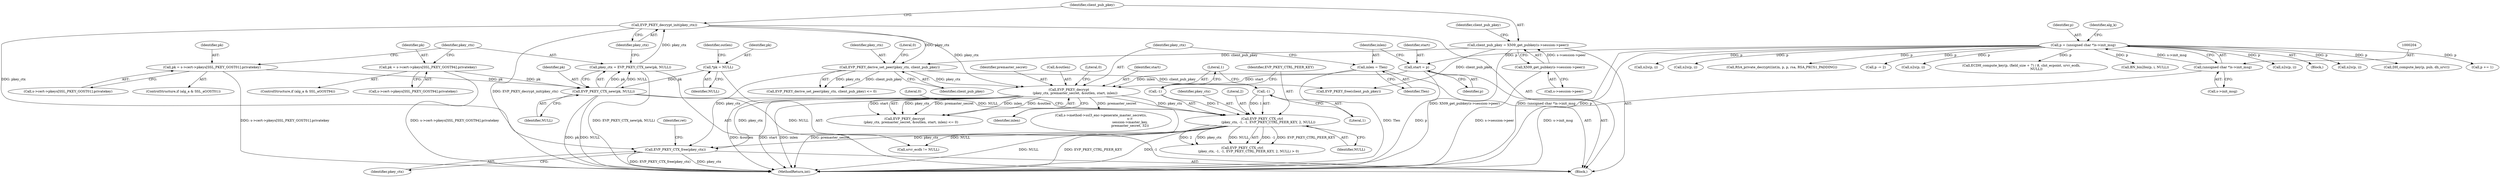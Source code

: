 digraph "0_openssl_3c66a669dfc7b3792f7af0758ea26fe8502ce70c@API" {
"1002117" [label="(Call,EVP_PKEY_CTX_free(pkey_ctx))"];
"1002007" [label="(Call,EVP_PKEY_decrypt_init(pkey_ctx))"];
"1002002" [label="(Call,pkey_ctx = EVP_PKEY_CTX_new(pk, NULL))"];
"1002004" [label="(Call,EVP_PKEY_CTX_new(pk, NULL))"];
"1001991" [label="(Call,pk = s->cert->pkeys[SSL_PKEY_GOST01].privatekey)"];
"1001946" [label="(Call,*pk = NULL)"];
"1001975" [label="(Call,pk = s->cert->pkeys[SSL_PKEY_GOST94].privatekey)"];
"1002097" [label="(Call,EVP_PKEY_CTX_ctrl\n            (pkey_ctx, -1, -1, EVP_PKEY_CTRL_PEER_KEY, 2, NULL))"];
"1002063" [label="(Call,EVP_PKEY_decrypt\n            (pkey_ctx, premaster_secret, &outlen, start, inlen))"];
"1002022" [label="(Call,EVP_PKEY_derive_set_peer(pkey_ctx, client_pub_pkey))"];
"1002009" [label="(Call,client_pub_pkey = X509_get_pubkey(s->session->peer))"];
"1002011" [label="(Call,X509_get_pubkey(s->session->peer))"];
"1002055" [label="(Call,start = p)"];
"1000201" [label="(Call,p = (unsigned char *)s->init_msg)"];
"1000203" [label="(Call,(unsigned char *)s->init_msg)"];
"1002058" [label="(Call,inlen = Tlen)"];
"1002099" [label="(Call,-1)"];
"1002101" [label="(Call,-1)"];
"1000847" [label="(Call,n2s(p, i))"];
"1000143" [label="(Block,)"];
"1002010" [label="(Identifier,client_pub_pkey)"];
"1002103" [label="(Identifier,EVP_PKEY_CTRL_PEER_KEY)"];
"1002117" [label="(Call,EVP_PKEY_CTX_free(pkey_ctx))"];
"1002120" [label="(Identifier,ret)"];
"1001948" [label="(Identifier,NULL)"];
"1002104" [label="(Literal,2)"];
"1001566" [label="(Call,n2s(p, i))"];
"1002007" [label="(Call,EVP_PKEY_decrypt_init(pkey_ctx))"];
"1000205" [label="(Call,s->init_msg)"];
"1002062" [label="(Call,EVP_PKEY_decrypt\n            (pkey_ctx, premaster_secret, &outlen, start, inlen) <= 0)"];
"1002070" [label="(Literal,0)"];
"1002096" [label="(Call,EVP_PKEY_CTX_ctrl\n            (pkey_ctx, -1, -1, EVP_PKEY_CTRL_PEER_KEY, 2, NULL) > 0)"];
"1001993" [label="(Call,s->cert->pkeys[SSL_PKEY_GOST01].privatekey)"];
"1002106" [label="(Literal,0)"];
"1002057" [label="(Identifier,p)"];
"1000740" [label="(Call,DH_compute_key(p, pub, dh_srvr))"];
"1002060" [label="(Identifier,Tlen)"];
"1002115" [label="(Call,EVP_PKEY_free(client_pub_pkey))"];
"1002003" [label="(Identifier,pkey_ctx)"];
"1002101" [label="(Call,-1)"];
"1002023" [label="(Identifier,pkey_ctx)"];
"1002006" [label="(Identifier,NULL)"];
"1002147" [label="(Call,srvr_ecdh != NULL)"];
"1002069" [label="(Identifier,inlen)"];
"1002018" [label="(Identifier,client_pub_pkey)"];
"1002068" [label="(Identifier,start)"];
"1002066" [label="(Call,&outlen)"];
"1001975" [label="(Call,pk = s->cert->pkeys[SSL_PKEY_GOST94].privatekey)"];
"1002063" [label="(Call,EVP_PKEY_decrypt\n            (pkey_ctx, premaster_secret, &outlen, start, inlen))"];
"1002025" [label="(Literal,0)"];
"1002056" [label="(Identifier,start)"];
"1001423" [label="(Call,p += 1)"];
"1002021" [label="(Call,EVP_PKEY_derive_set_peer(pkey_ctx, client_pub_pkey) <= 0)"];
"1000532" [label="(Call,n2s(p, i))"];
"1002008" [label="(Identifier,pkey_ctx)"];
"1001987" [label="(ControlStructure,if (alg_a & SSL_aGOST01))"];
"1002098" [label="(Identifier,pkey_ctx)"];
"1002064" [label="(Identifier,pkey_ctx)"];
"1002118" [label="(Identifier,pkey_ctx)"];
"1000203" [label="(Call,(unsigned char *)s->init_msg)"];
"1001801" [label="(Call,n2s(p, i))"];
"1000385" [label="(Call,RSA_private_decrypt((int)n, p, p, rsa, RSA_PKCS1_PADDING))"];
"1000575" [label="(Call,p -= 2)"];
"1002102" [label="(Literal,1)"];
"1001991" [label="(Call,pk = s->cert->pkeys[SSL_PKEY_GOST01].privatekey)"];
"1002012" [label="(Call,s->session->peer)"];
"1002162" [label="(MethodReturn,int)"];
"1002100" [label="(Literal,1)"];
"1002065" [label="(Identifier,premaster_secret)"];
"1000209" [label="(Identifier,alg_k)"];
"1002005" [label="(Identifier,pk)"];
"1002058" [label="(Call,inlen = Tlen)"];
"1002099" [label="(Call,-1)"];
"1002022" [label="(Call,EVP_PKEY_derive_set_peer(pkey_ctx, client_pub_pkey))"];
"1001977" [label="(Call,s->cert->pkeys[SSL_PKEY_GOST94].privatekey)"];
"1002002" [label="(Call,pkey_ctx = EVP_PKEY_CTX_new(pk, NULL))"];
"1002004" [label="(Call,EVP_PKEY_CTX_new(pk, NULL))"];
"1002105" [label="(Identifier,NULL)"];
"1001947" [label="(Identifier,pk)"];
"1001953" [label="(Identifier,outlen)"];
"1001946" [label="(Call,*pk = NULL)"];
"1001976" [label="(Identifier,pk)"];
"1002009" [label="(Call,client_pub_pkey = X509_get_pubkey(s->session->peer))"];
"1000330" [label="(Call,n2s(p, i))"];
"1002055" [label="(Call,start = p)"];
"1001475" [label="(Call,ECDH_compute_key(p, (field_size + 7) / 8, clnt_ecpoint, srvr_ecdh,\n                             NULL))"];
"1000202" [label="(Identifier,p)"];
"1000725" [label="(Call,BN_bin2bn(p, i, NULL))"];
"1002082" [label="(Call,s->method->ssl3_enc->generate_master_secret(s,\n                                                        s->\n                                                        session->master_key,\n                                                        premaster_secret, 32))"];
"1002059" [label="(Identifier,inlen)"];
"1002011" [label="(Call,X509_get_pubkey(s->session->peer))"];
"1000201" [label="(Call,p = (unsigned char *)s->init_msg)"];
"1001935" [label="(Block,)"];
"1001992" [label="(Identifier,pk)"];
"1001971" [label="(ControlStructure,if (alg_a & SSL_aGOST94))"];
"1002024" [label="(Identifier,client_pub_pkey)"];
"1002097" [label="(Call,EVP_PKEY_CTX_ctrl\n            (pkey_ctx, -1, -1, EVP_PKEY_CTRL_PEER_KEY, 2, NULL))"];
"1002117" -> "1001935"  [label="AST: "];
"1002117" -> "1002118"  [label="CFG: "];
"1002118" -> "1002117"  [label="AST: "];
"1002120" -> "1002117"  [label="CFG: "];
"1002117" -> "1002162"  [label="DDG: pkey_ctx"];
"1002117" -> "1002162"  [label="DDG: EVP_PKEY_CTX_free(pkey_ctx)"];
"1002007" -> "1002117"  [label="DDG: pkey_ctx"];
"1002097" -> "1002117"  [label="DDG: pkey_ctx"];
"1002022" -> "1002117"  [label="DDG: pkey_ctx"];
"1002063" -> "1002117"  [label="DDG: pkey_ctx"];
"1002007" -> "1001935"  [label="AST: "];
"1002007" -> "1002008"  [label="CFG: "];
"1002008" -> "1002007"  [label="AST: "];
"1002010" -> "1002007"  [label="CFG: "];
"1002007" -> "1002162"  [label="DDG: EVP_PKEY_decrypt_init(pkey_ctx)"];
"1002002" -> "1002007"  [label="DDG: pkey_ctx"];
"1002007" -> "1002022"  [label="DDG: pkey_ctx"];
"1002007" -> "1002063"  [label="DDG: pkey_ctx"];
"1002002" -> "1001935"  [label="AST: "];
"1002002" -> "1002004"  [label="CFG: "];
"1002003" -> "1002002"  [label="AST: "];
"1002004" -> "1002002"  [label="AST: "];
"1002008" -> "1002002"  [label="CFG: "];
"1002002" -> "1002162"  [label="DDG: EVP_PKEY_CTX_new(pk, NULL)"];
"1002004" -> "1002002"  [label="DDG: pk"];
"1002004" -> "1002002"  [label="DDG: NULL"];
"1002004" -> "1002006"  [label="CFG: "];
"1002005" -> "1002004"  [label="AST: "];
"1002006" -> "1002004"  [label="AST: "];
"1002004" -> "1002162"  [label="DDG: NULL"];
"1002004" -> "1002162"  [label="DDG: pk"];
"1001991" -> "1002004"  [label="DDG: pk"];
"1001946" -> "1002004"  [label="DDG: pk"];
"1001975" -> "1002004"  [label="DDG: pk"];
"1002004" -> "1002097"  [label="DDG: NULL"];
"1002004" -> "1002147"  [label="DDG: NULL"];
"1001991" -> "1001987"  [label="AST: "];
"1001991" -> "1001993"  [label="CFG: "];
"1001992" -> "1001991"  [label="AST: "];
"1001993" -> "1001991"  [label="AST: "];
"1002003" -> "1001991"  [label="CFG: "];
"1001991" -> "1002162"  [label="DDG: s->cert->pkeys[SSL_PKEY_GOST01].privatekey"];
"1001946" -> "1001935"  [label="AST: "];
"1001946" -> "1001948"  [label="CFG: "];
"1001947" -> "1001946"  [label="AST: "];
"1001948" -> "1001946"  [label="AST: "];
"1001953" -> "1001946"  [label="CFG: "];
"1001975" -> "1001971"  [label="AST: "];
"1001975" -> "1001977"  [label="CFG: "];
"1001976" -> "1001975"  [label="AST: "];
"1001977" -> "1001975"  [label="AST: "];
"1002003" -> "1001975"  [label="CFG: "];
"1001975" -> "1002162"  [label="DDG: s->cert->pkeys[SSL_PKEY_GOST94].privatekey"];
"1002097" -> "1002096"  [label="AST: "];
"1002097" -> "1002105"  [label="CFG: "];
"1002098" -> "1002097"  [label="AST: "];
"1002099" -> "1002097"  [label="AST: "];
"1002101" -> "1002097"  [label="AST: "];
"1002103" -> "1002097"  [label="AST: "];
"1002104" -> "1002097"  [label="AST: "];
"1002105" -> "1002097"  [label="AST: "];
"1002106" -> "1002097"  [label="CFG: "];
"1002097" -> "1002162"  [label="DDG: EVP_PKEY_CTRL_PEER_KEY"];
"1002097" -> "1002162"  [label="DDG: -1"];
"1002097" -> "1002162"  [label="DDG: NULL"];
"1002097" -> "1002096"  [label="DDG: -1"];
"1002097" -> "1002096"  [label="DDG: EVP_PKEY_CTRL_PEER_KEY"];
"1002097" -> "1002096"  [label="DDG: 2"];
"1002097" -> "1002096"  [label="DDG: pkey_ctx"];
"1002097" -> "1002096"  [label="DDG: NULL"];
"1002063" -> "1002097"  [label="DDG: pkey_ctx"];
"1002099" -> "1002097"  [label="DDG: 1"];
"1002101" -> "1002097"  [label="DDG: 1"];
"1002097" -> "1002147"  [label="DDG: NULL"];
"1002063" -> "1002062"  [label="AST: "];
"1002063" -> "1002069"  [label="CFG: "];
"1002064" -> "1002063"  [label="AST: "];
"1002065" -> "1002063"  [label="AST: "];
"1002066" -> "1002063"  [label="AST: "];
"1002068" -> "1002063"  [label="AST: "];
"1002069" -> "1002063"  [label="AST: "];
"1002070" -> "1002063"  [label="CFG: "];
"1002063" -> "1002162"  [label="DDG: premaster_secret"];
"1002063" -> "1002162"  [label="DDG: &outlen"];
"1002063" -> "1002162"  [label="DDG: start"];
"1002063" -> "1002162"  [label="DDG: inlen"];
"1002063" -> "1002062"  [label="DDG: pkey_ctx"];
"1002063" -> "1002062"  [label="DDG: premaster_secret"];
"1002063" -> "1002062"  [label="DDG: inlen"];
"1002063" -> "1002062"  [label="DDG: &outlen"];
"1002063" -> "1002062"  [label="DDG: start"];
"1002022" -> "1002063"  [label="DDG: pkey_ctx"];
"1002055" -> "1002063"  [label="DDG: start"];
"1002058" -> "1002063"  [label="DDG: inlen"];
"1002063" -> "1002082"  [label="DDG: premaster_secret"];
"1002022" -> "1002021"  [label="AST: "];
"1002022" -> "1002024"  [label="CFG: "];
"1002023" -> "1002022"  [label="AST: "];
"1002024" -> "1002022"  [label="AST: "];
"1002025" -> "1002022"  [label="CFG: "];
"1002022" -> "1002021"  [label="DDG: pkey_ctx"];
"1002022" -> "1002021"  [label="DDG: client_pub_pkey"];
"1002009" -> "1002022"  [label="DDG: client_pub_pkey"];
"1002022" -> "1002115"  [label="DDG: client_pub_pkey"];
"1002009" -> "1001935"  [label="AST: "];
"1002009" -> "1002011"  [label="CFG: "];
"1002010" -> "1002009"  [label="AST: "];
"1002011" -> "1002009"  [label="AST: "];
"1002018" -> "1002009"  [label="CFG: "];
"1002009" -> "1002162"  [label="DDG: X509_get_pubkey(s->session->peer)"];
"1002011" -> "1002009"  [label="DDG: s->session->peer"];
"1002009" -> "1002115"  [label="DDG: client_pub_pkey"];
"1002011" -> "1002012"  [label="CFG: "];
"1002012" -> "1002011"  [label="AST: "];
"1002011" -> "1002162"  [label="DDG: s->session->peer"];
"1002055" -> "1001935"  [label="AST: "];
"1002055" -> "1002057"  [label="CFG: "];
"1002056" -> "1002055"  [label="AST: "];
"1002057" -> "1002055"  [label="AST: "];
"1002059" -> "1002055"  [label="CFG: "];
"1002055" -> "1002162"  [label="DDG: p"];
"1000201" -> "1002055"  [label="DDG: p"];
"1000201" -> "1000143"  [label="AST: "];
"1000201" -> "1000203"  [label="CFG: "];
"1000202" -> "1000201"  [label="AST: "];
"1000203" -> "1000201"  [label="AST: "];
"1000209" -> "1000201"  [label="CFG: "];
"1000201" -> "1002162"  [label="DDG: (unsigned char *)s->init_msg"];
"1000201" -> "1002162"  [label="DDG: p"];
"1000203" -> "1000201"  [label="DDG: s->init_msg"];
"1000201" -> "1000330"  [label="DDG: p"];
"1000201" -> "1000385"  [label="DDG: p"];
"1000201" -> "1000532"  [label="DDG: p"];
"1000201" -> "1000575"  [label="DDG: p"];
"1000201" -> "1000725"  [label="DDG: p"];
"1000201" -> "1000740"  [label="DDG: p"];
"1000201" -> "1000847"  [label="DDG: p"];
"1000201" -> "1001423"  [label="DDG: p"];
"1000201" -> "1001475"  [label="DDG: p"];
"1000201" -> "1001566"  [label="DDG: p"];
"1000201" -> "1001801"  [label="DDG: p"];
"1000203" -> "1000205"  [label="CFG: "];
"1000204" -> "1000203"  [label="AST: "];
"1000205" -> "1000203"  [label="AST: "];
"1000203" -> "1002162"  [label="DDG: s->init_msg"];
"1002058" -> "1001935"  [label="AST: "];
"1002058" -> "1002060"  [label="CFG: "];
"1002059" -> "1002058"  [label="AST: "];
"1002060" -> "1002058"  [label="AST: "];
"1002064" -> "1002058"  [label="CFG: "];
"1002058" -> "1002162"  [label="DDG: Tlen"];
"1002099" -> "1002100"  [label="CFG: "];
"1002100" -> "1002099"  [label="AST: "];
"1002102" -> "1002099"  [label="CFG: "];
"1002101" -> "1002102"  [label="CFG: "];
"1002102" -> "1002101"  [label="AST: "];
"1002103" -> "1002101"  [label="CFG: "];
}
